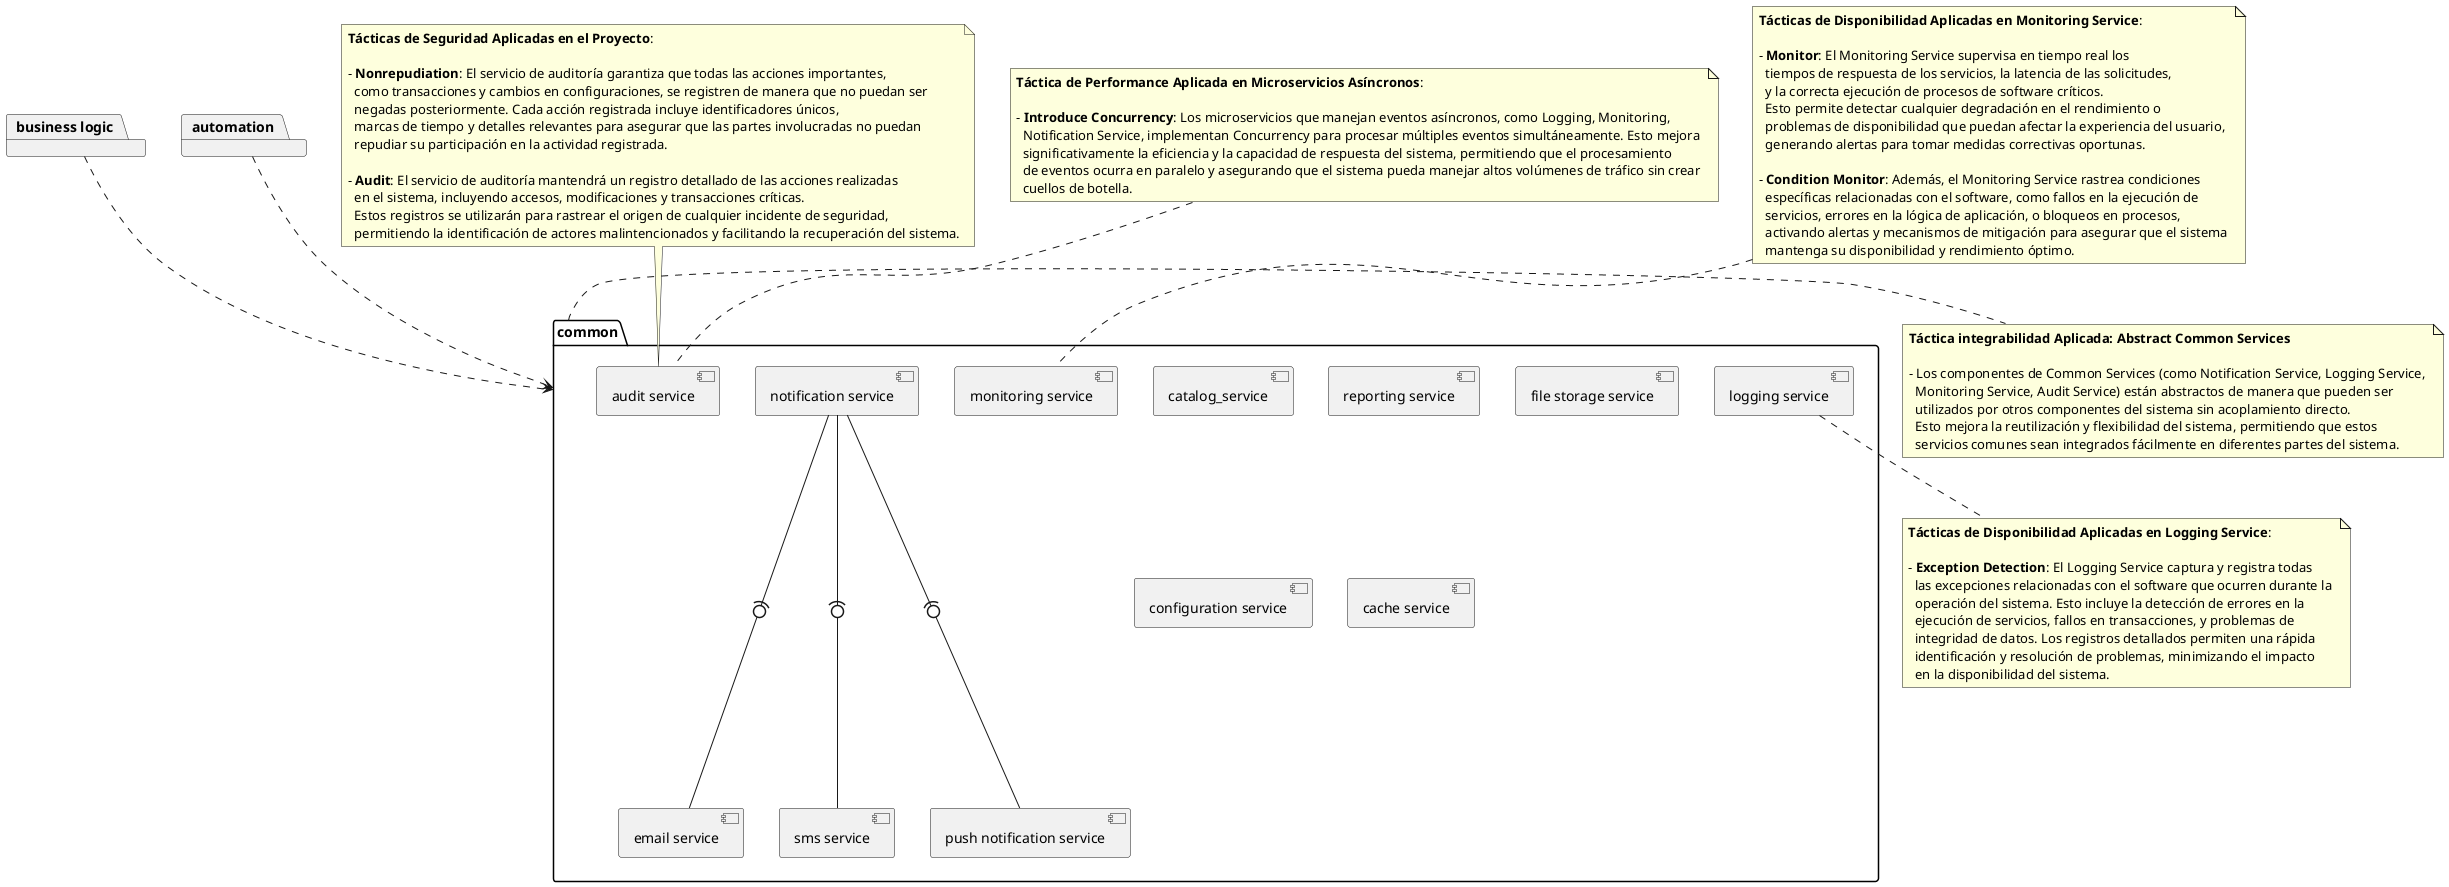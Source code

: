 @startuml


package "business logic"
package automation
package common{

  component catalog_service

' -----------------------------------------------------------------------
' - COMPONENTES DE NOTIFICACION
' -----------------------------------------------------------------------
    component "notification service" 
    component "email service" 
    component "sms service" 
    component "push notification service" 

    "notification service" --(0-- "email service"
    "notification service" --(0-- "sms service"
    "notification service" --(0-- "push notification service"

' -----------------------------------------------------------------------
' - OTROS SERVICIOS COMUNES
' -----------------------------------------------------------------------
    
    component "audit service"
    component "logging service" 
    component "monitoring service" 

    component "reporting service" 
    component "file storage service" 
    component "configuration service" 
    component "cache service" 

}



"business logic" ..> common




automation ..> common

note top of "audit service"
    **Tácticas de Seguridad Aplicadas en el Proyecto**:
    
    - **Nonrepudiation**: El servicio de auditoría garantiza que todas las acciones importantes, 
      como transacciones y cambios en configuraciones, se registren de manera que no puedan ser 
      negadas posteriormente. Cada acción registrada incluye identificadores únicos, 
      marcas de tiempo y detalles relevantes para asegurar que las partes involucradas no puedan 
      repudiar su participación en la actividad registrada.
    
    - **Audit**: El servicio de auditoría mantendrá un registro detallado de las acciones realizadas 
      en el sistema, incluyendo accesos, modificaciones y transacciones críticas. 
      Estos registros se utilizarán para rastrear el origen de cualquier incidente de seguridad, 
      permitiendo la identificación de actores malintencionados y facilitando la recuperación del sistema.
end note
note top of "monitoring service"
    **Tácticas de Disponibilidad Aplicadas en Monitoring Service**:
    
    - **Monitor**: El Monitoring Service supervisa en tiempo real los 
      tiempos de respuesta de los servicios, la latencia de las solicitudes, 
      y la correcta ejecución de procesos de software críticos. 
      Esto permite detectar cualquier degradación en el rendimiento o 
      problemas de disponibilidad que puedan afectar la experiencia del usuario, 
      generando alertas para tomar medidas correctivas oportunas.
    
    - **Condition Monitor**: Además, el Monitoring Service rastrea condiciones 
      específicas relacionadas con el software, como fallos en la ejecución de 
      servicios, errores en la lógica de aplicación, o bloqueos en procesos, 
      activando alertas y mecanismos de mitigación para asegurar que el sistema 
      mantenga su disponibilidad y rendimiento óptimo.
end note
note bottom of "logging service"
    **Tácticas de Disponibilidad Aplicadas en Logging Service**:
    
    - **Exception Detection**: El Logging Service captura y registra todas 
      las excepciones relacionadas con el software que ocurren durante la 
      operación del sistema. Esto incluye la detección de errores en la 
      ejecución de servicios, fallos en transacciones, y problemas de 
      integridad de datos. Los registros detallados permiten una rápida 
      identificación y resolución de problemas, minimizando el impacto 
      en la disponibilidad del sistema.
end note

note top of "audit service"
    **Táctica de Performance Aplicada en Microservicios Asíncronos**:
    
    - **Introduce Concurrency**: Los microservicios que manejan eventos asíncronos, como Logging, Monitoring, 
      Notification Service, implementan Concurrency para procesar múltiples eventos simultáneamente. Esto mejora 
      significativamente la eficiencia y la capacidad de respuesta del sistema, permitiendo que el procesamiento 
      de eventos ocurra en paralelo y asegurando que el sistema pueda manejar altos volúmenes de tráfico sin crear 
      cuellos de botella.
end note
note right of "common"
    **Táctica integrabilidad Aplicada: Abstract Common Services**
    
    - Los componentes de Common Services (como Notification Service, Logging Service, 
      Monitoring Service, Audit Service) están abstractos de manera que pueden ser 
      utilizados por otros componentes del sistema sin acoplamiento directo. 
      Esto mejora la reutilización y flexibilidad del sistema, permitiendo que estos 
      servicios comunes sean integrados fácilmente en diferentes partes del sistema.
end note
@enduml
